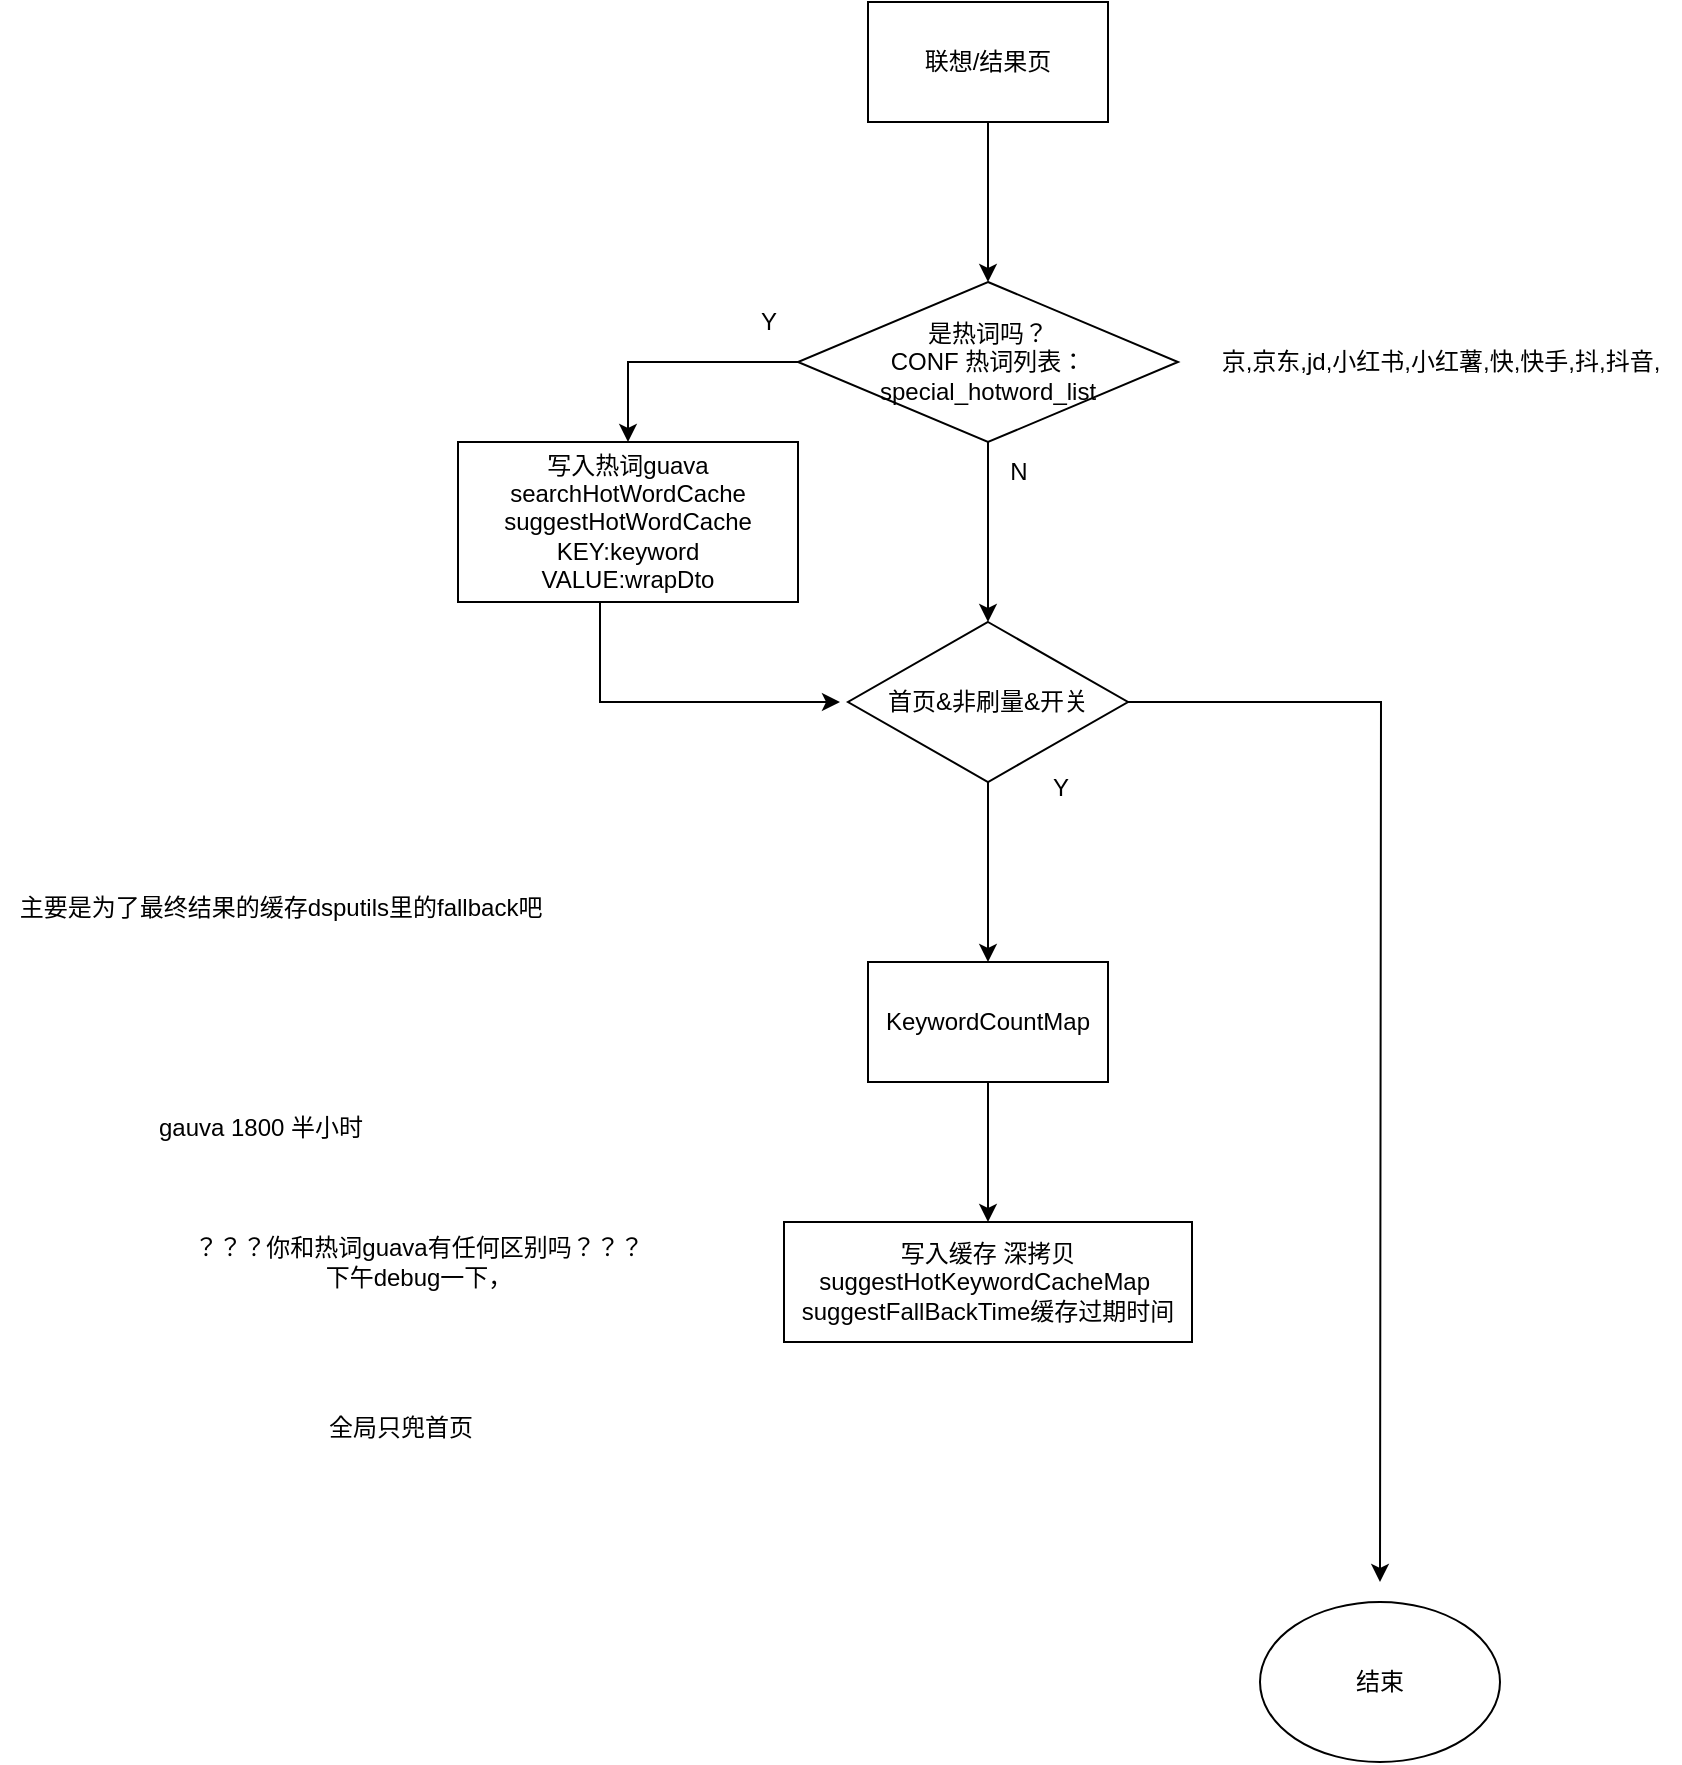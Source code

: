 <mxfile version="24.6.4" type="github">
  <diagram name="第 1 页" id="80e1wzVn7lP730qj4w-V">
    <mxGraphModel dx="1877" dy="542" grid="1" gridSize="10" guides="1" tooltips="1" connect="1" arrows="1" fold="1" page="1" pageScale="1" pageWidth="827" pageHeight="1169" math="0" shadow="0">
      <root>
        <mxCell id="0" />
        <mxCell id="1" parent="0" />
        <mxCell id="NDE4TgQGStizHJLq0DFC-3" value="" style="edgeStyle=orthogonalEdgeStyle;rounded=0;orthogonalLoop=1;jettySize=auto;html=1;" edge="1" parent="1" source="NDE4TgQGStizHJLq0DFC-1">
          <mxGeometry relative="1" as="geometry">
            <mxPoint x="414" y="190" as="targetPoint" />
          </mxGeometry>
        </mxCell>
        <mxCell id="NDE4TgQGStizHJLq0DFC-1" value="联想/结果页" style="whiteSpace=wrap;html=1;" vertex="1" parent="1">
          <mxGeometry x="354" y="50" width="120" height="60" as="geometry" />
        </mxCell>
        <mxCell id="NDE4TgQGStizHJLq0DFC-7" value="" style="edgeStyle=orthogonalEdgeStyle;rounded=0;orthogonalLoop=1;jettySize=auto;html=1;exitX=0;exitY=0.5;exitDx=0;exitDy=0;" edge="1" parent="1" source="NDE4TgQGStizHJLq0DFC-4" target="NDE4TgQGStizHJLq0DFC-6">
          <mxGeometry relative="1" as="geometry" />
        </mxCell>
        <mxCell id="NDE4TgQGStizHJLq0DFC-9" value="" style="edgeStyle=orthogonalEdgeStyle;rounded=0;orthogonalLoop=1;jettySize=auto;html=1;" edge="1" parent="1" source="NDE4TgQGStizHJLq0DFC-4">
          <mxGeometry relative="1" as="geometry">
            <mxPoint x="414" y="360" as="targetPoint" />
          </mxGeometry>
        </mxCell>
        <mxCell id="NDE4TgQGStizHJLq0DFC-4" value="是热词吗？&lt;br&gt;CONF 热词列表： special_hotword_list" style="rhombus;whiteSpace=wrap;html=1;" vertex="1" parent="1">
          <mxGeometry x="319" y="190" width="190" height="80" as="geometry" />
        </mxCell>
        <mxCell id="NDE4TgQGStizHJLq0DFC-5" value="京,京东,jd,小红书,小红薯,快,快手,抖,抖音," style="text;html=1;align=center;verticalAlign=middle;resizable=0;points=[];autosize=1;strokeColor=none;fillColor=none;" vertex="1" parent="1">
          <mxGeometry x="520" y="215" width="240" height="30" as="geometry" />
        </mxCell>
        <mxCell id="NDE4TgQGStizHJLq0DFC-11" style="edgeStyle=orthogonalEdgeStyle;rounded=0;orthogonalLoop=1;jettySize=auto;html=1;" edge="1" parent="1" source="NDE4TgQGStizHJLq0DFC-6">
          <mxGeometry relative="1" as="geometry">
            <mxPoint x="340" y="400" as="targetPoint" />
            <Array as="points">
              <mxPoint x="220" y="400" />
            </Array>
          </mxGeometry>
        </mxCell>
        <mxCell id="NDE4TgQGStizHJLq0DFC-6" value="写入热词guava&lt;div&gt;searchHotWordCache&lt;br&gt;suggestHotWordCache&lt;br&gt;KEY:keyword&lt;br&gt;VALUE:wrapDto&lt;/div&gt;" style="whiteSpace=wrap;html=1;" vertex="1" parent="1">
          <mxGeometry x="149" y="270" width="170" height="80" as="geometry" />
        </mxCell>
        <mxCell id="NDE4TgQGStizHJLq0DFC-10" value="N" style="text;html=1;align=center;verticalAlign=middle;resizable=0;points=[];autosize=1;strokeColor=none;fillColor=none;" vertex="1" parent="1">
          <mxGeometry x="414" y="270" width="30" height="30" as="geometry" />
        </mxCell>
        <mxCell id="NDE4TgQGStizHJLq0DFC-12" value="Y" style="text;html=1;align=center;verticalAlign=middle;resizable=0;points=[];autosize=1;strokeColor=none;fillColor=none;" vertex="1" parent="1">
          <mxGeometry x="289" y="195" width="30" height="30" as="geometry" />
        </mxCell>
        <mxCell id="NDE4TgQGStizHJLq0DFC-15" value="" style="edgeStyle=orthogonalEdgeStyle;rounded=0;orthogonalLoop=1;jettySize=auto;html=1;" edge="1" parent="1" source="NDE4TgQGStizHJLq0DFC-13" target="NDE4TgQGStizHJLq0DFC-14">
          <mxGeometry relative="1" as="geometry" />
        </mxCell>
        <mxCell id="NDE4TgQGStizHJLq0DFC-17" value="" style="edgeStyle=orthogonalEdgeStyle;rounded=0;orthogonalLoop=1;jettySize=auto;html=1;" edge="1" parent="1" source="NDE4TgQGStizHJLq0DFC-13">
          <mxGeometry relative="1" as="geometry">
            <mxPoint x="610" y="840" as="targetPoint" />
          </mxGeometry>
        </mxCell>
        <mxCell id="NDE4TgQGStizHJLq0DFC-13" value="首页&amp;amp;非刷量&amp;amp;开关" style="rhombus;whiteSpace=wrap;html=1;" vertex="1" parent="1">
          <mxGeometry x="344" y="360" width="140" height="80" as="geometry" />
        </mxCell>
        <mxCell id="NDE4TgQGStizHJLq0DFC-24" value="" style="edgeStyle=orthogonalEdgeStyle;rounded=0;orthogonalLoop=1;jettySize=auto;html=1;" edge="1" parent="1" source="NDE4TgQGStizHJLq0DFC-14" target="NDE4TgQGStizHJLq0DFC-23">
          <mxGeometry relative="1" as="geometry" />
        </mxCell>
        <mxCell id="NDE4TgQGStizHJLq0DFC-14" value="KeywordCountMap" style="whiteSpace=wrap;html=1;" vertex="1" parent="1">
          <mxGeometry x="354" y="530" width="120" height="60" as="geometry" />
        </mxCell>
        <mxCell id="NDE4TgQGStizHJLq0DFC-18" value="Y" style="text;html=1;align=center;verticalAlign=middle;resizable=0;points=[];autosize=1;strokeColor=none;fillColor=none;" vertex="1" parent="1">
          <mxGeometry x="435" y="428" width="30" height="30" as="geometry" />
        </mxCell>
        <mxCell id="NDE4TgQGStizHJLq0DFC-20" value="结束" style="ellipse;whiteSpace=wrap;html=1;" vertex="1" parent="1">
          <mxGeometry x="550" y="850" width="120" height="80" as="geometry" />
        </mxCell>
        <mxCell id="NDE4TgQGStizHJLq0DFC-23" value="写入缓存 深拷贝&lt;br&gt;suggestHotKeywordCacheMap&amp;nbsp;&lt;br&gt;suggestFallBackTime缓存过期时间" style="whiteSpace=wrap;html=1;" vertex="1" parent="1">
          <mxGeometry x="312" y="660" width="204" height="60" as="geometry" />
        </mxCell>
        <mxCell id="NDE4TgQGStizHJLq0DFC-25" value="？？？你和热词guava有任何区别吗？？？&lt;br&gt;下午debug一下，" style="text;html=1;align=center;verticalAlign=middle;resizable=0;points=[];autosize=1;strokeColor=none;fillColor=none;" vertex="1" parent="1">
          <mxGeometry x="4" y="660" width="250" height="40" as="geometry" />
        </mxCell>
        <mxCell id="NDE4TgQGStizHJLq0DFC-26" value="主要是为了最终结果的缓存dsputils里的fallback吧" style="text;html=1;align=center;verticalAlign=middle;resizable=0;points=[];autosize=1;strokeColor=none;fillColor=none;" vertex="1" parent="1">
          <mxGeometry x="-80" y="488" width="280" height="30" as="geometry" />
        </mxCell>
        <mxCell id="NDE4TgQGStizHJLq0DFC-27" value="全局只兜首页" style="text;html=1;align=center;verticalAlign=middle;resizable=0;points=[];autosize=1;strokeColor=none;fillColor=none;" vertex="1" parent="1">
          <mxGeometry x="70" y="748" width="100" height="30" as="geometry" />
        </mxCell>
        <mxCell id="NDE4TgQGStizHJLq0DFC-28" value="gauva 1800 半小时" style="text;html=1;align=center;verticalAlign=middle;resizable=0;points=[];autosize=1;strokeColor=none;fillColor=none;" vertex="1" parent="1">
          <mxGeometry x="-15" y="598" width="130" height="30" as="geometry" />
        </mxCell>
      </root>
    </mxGraphModel>
  </diagram>
</mxfile>
